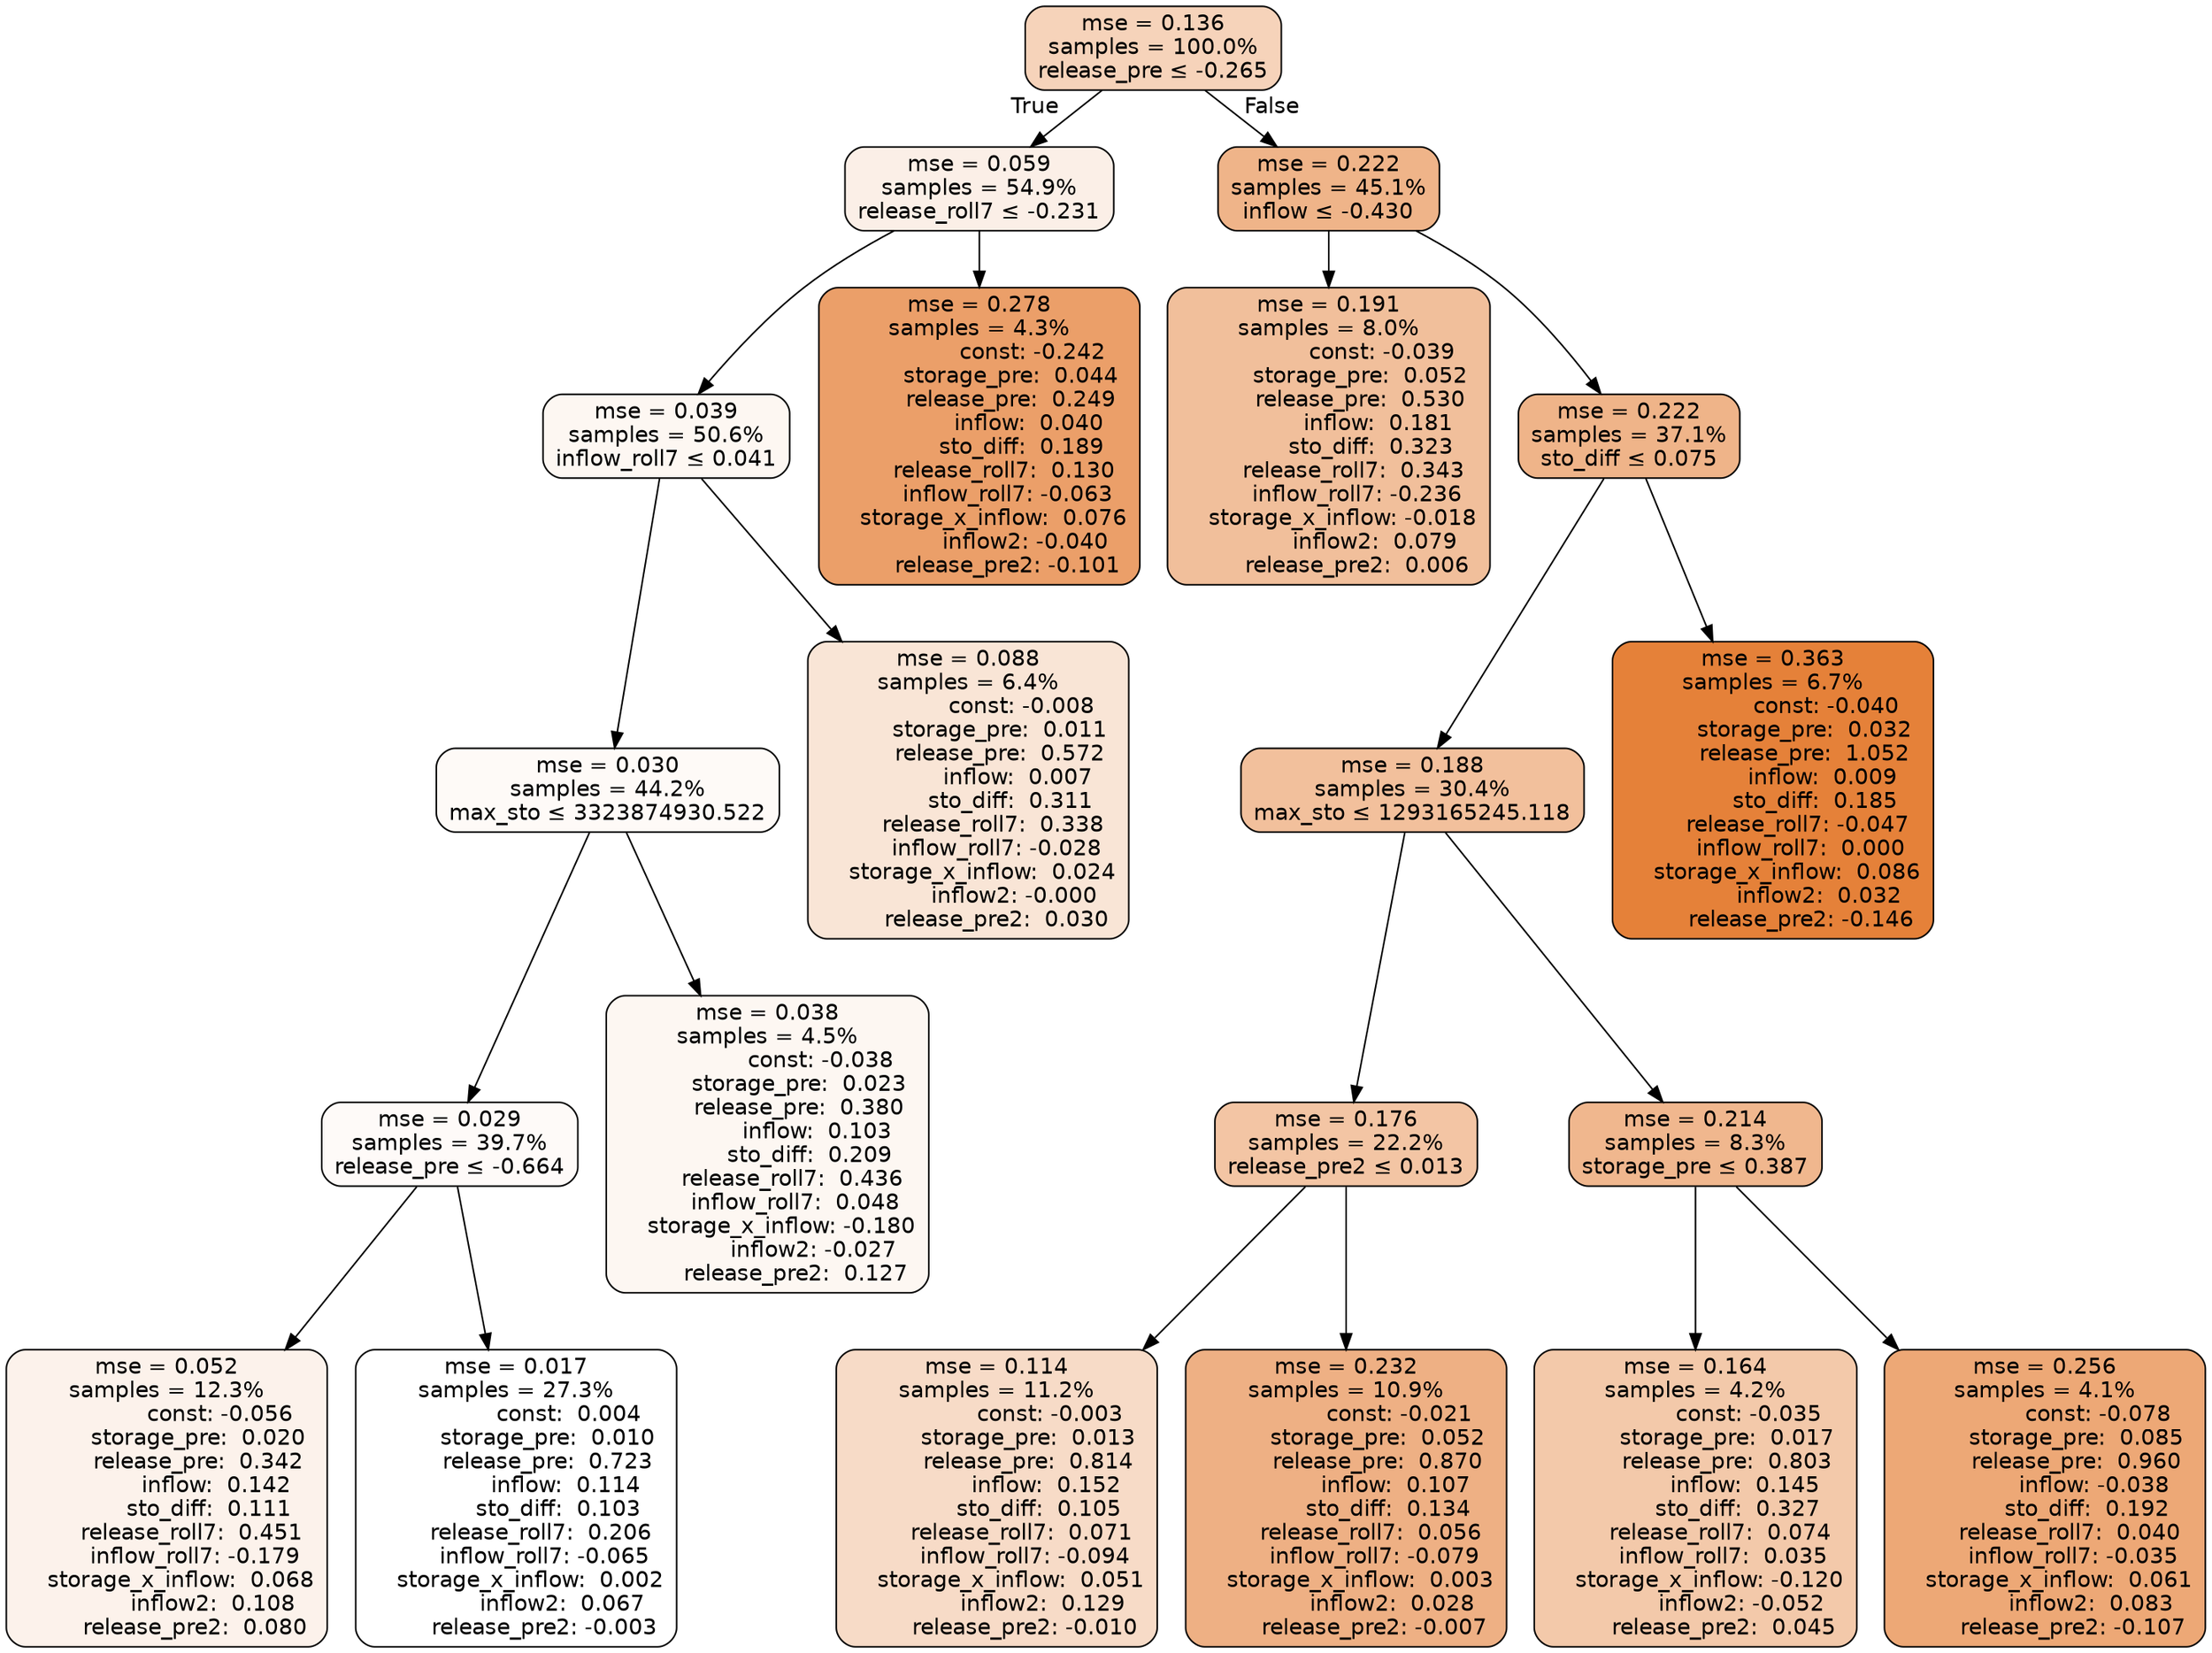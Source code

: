digraph tree {
bgcolor="transparent"
node [shape=rectangle, style="filled, rounded", color="black", fontname=helvetica] ;
edge [fontname=helvetica] ;
	"0" [label="mse = 0.136
samples = 100.0%
release_pre &le; -0.265", fillcolor="#f6d3ba"]
	"1" [label="mse = 0.059
samples = 54.9%
release_roll7 &le; -0.231", fillcolor="#fbefe7"]
	"2" [label="mse = 0.039
samples = 50.6%
inflow_roll7 &le; 0.041", fillcolor="#fdf7f2"]
	"3" [label="mse = 0.030
samples = 44.2%
max_sto &le; 3323874930.522", fillcolor="#fefaf7"]
	"4" [label="mse = 0.029
samples = 39.7%
release_pre &le; -0.664", fillcolor="#fefaf8"]
	"5" [label="mse = 0.052
samples = 12.3%
               const: -0.056
         storage_pre:  0.020
         release_pre:  0.342
              inflow:  0.142
            sto_diff:  0.111
       release_roll7:  0.451
        inflow_roll7: -0.179
    storage_x_inflow:  0.068
             inflow2:  0.108
        release_pre2:  0.080", fillcolor="#fcf2eb"]
	"6" [label="mse = 0.017
samples = 27.3%
               const:  0.004
         storage_pre:  0.010
         release_pre:  0.723
              inflow:  0.114
            sto_diff:  0.103
       release_roll7:  0.206
        inflow_roll7: -0.065
    storage_x_inflow:  0.002
             inflow2:  0.067
        release_pre2: -0.003", fillcolor="#ffffff"]
	"7" [label="mse = 0.038
samples = 4.5%
               const: -0.038
         storage_pre:  0.023
         release_pre:  0.380
              inflow:  0.103
            sto_diff:  0.209
       release_roll7:  0.436
        inflow_roll7:  0.048
    storage_x_inflow: -0.180
             inflow2: -0.027
        release_pre2:  0.127", fillcolor="#fdf7f2"]
	"8" [label="mse = 0.088
samples = 6.4%
               const: -0.008
         storage_pre:  0.011
         release_pre:  0.572
              inflow:  0.007
            sto_diff:  0.311
       release_roll7:  0.338
        inflow_roll7: -0.028
    storage_x_inflow:  0.024
             inflow2: -0.000
        release_pre2:  0.030", fillcolor="#f9e5d6"]
	"9" [label="mse = 0.278
samples = 4.3%
               const: -0.242
         storage_pre:  0.044
         release_pre:  0.249
              inflow:  0.040
            sto_diff:  0.189
       release_roll7:  0.130
        inflow_roll7: -0.063
    storage_x_inflow:  0.076
             inflow2: -0.040
        release_pre2: -0.101", fillcolor="#eb9f69"]
	"10" [label="mse = 0.222
samples = 45.1%
inflow &le; -0.430", fillcolor="#efb489"]
	"11" [label="mse = 0.191
samples = 8.0%
               const: -0.039
         storage_pre:  0.052
         release_pre:  0.530
              inflow:  0.181
            sto_diff:  0.323
       release_roll7:  0.343
        inflow_roll7: -0.236
    storage_x_inflow: -0.018
             inflow2:  0.079
        release_pre2:  0.006", fillcolor="#f1bf9b"]
	"12" [label="mse = 0.222
samples = 37.1%
sto_diff &le; 0.075", fillcolor="#efb489"]
	"13" [label="mse = 0.188
samples = 30.4%
max_sto &le; 1293165245.118", fillcolor="#f2c09c"]
	"14" [label="mse = 0.176
samples = 22.2%
release_pre2 &le; 0.013", fillcolor="#f3c5a4"]
	"15" [label="mse = 0.114
samples = 11.2%
               const: -0.003
         storage_pre:  0.013
         release_pre:  0.814
              inflow:  0.152
            sto_diff:  0.105
       release_roll7:  0.071
        inflow_roll7: -0.094
    storage_x_inflow:  0.051
             inflow2:  0.129
        release_pre2: -0.010", fillcolor="#f7dbc7"]
	"16" [label="mse = 0.232
samples = 10.9%
               const: -0.021
         storage_pre:  0.052
         release_pre:  0.870
              inflow:  0.107
            sto_diff:  0.134
       release_roll7:  0.056
        inflow_roll7: -0.079
    storage_x_inflow:  0.003
             inflow2:  0.028
        release_pre2: -0.007", fillcolor="#eeb084"]
	"17" [label="mse = 0.214
samples = 8.3%
storage_pre &le; 0.387", fillcolor="#f0b78e"]
	"18" [label="mse = 0.164
samples = 4.2%
               const: -0.035
         storage_pre:  0.017
         release_pre:  0.803
              inflow:  0.145
            sto_diff:  0.327
       release_roll7:  0.074
        inflow_roll7:  0.035
    storage_x_inflow: -0.120
             inflow2: -0.052
        release_pre2:  0.045", fillcolor="#f3c9aa"]
	"19" [label="mse = 0.256
samples = 4.1%
               const: -0.078
         storage_pre:  0.085
         release_pre:  0.960
              inflow: -0.038
            sto_diff:  0.192
       release_roll7:  0.040
        inflow_roll7: -0.035
    storage_x_inflow:  0.061
             inflow2:  0.083
        release_pre2: -0.107", fillcolor="#eda876"]
	"20" [label="mse = 0.363
samples = 6.7%
               const: -0.040
         storage_pre:  0.032
         release_pre:  1.052
              inflow:  0.009
            sto_diff:  0.185
       release_roll7: -0.047
        inflow_roll7:  0.000
    storage_x_inflow:  0.086
             inflow2:  0.032
        release_pre2: -0.146", fillcolor="#e58139"]

	"0" -> "1" [labeldistance=2.5, labelangle=45, headlabel="True"]
	"1" -> "2"
	"2" -> "3"
	"3" -> "4"
	"4" -> "5"
	"4" -> "6"
	"3" -> "7"
	"2" -> "8"
	"1" -> "9"
	"0" -> "10" [labeldistance=2.5, labelangle=-45, headlabel="False"]
	"10" -> "11"
	"10" -> "12"
	"12" -> "13"
	"13" -> "14"
	"14" -> "15"
	"14" -> "16"
	"13" -> "17"
	"17" -> "18"
	"17" -> "19"
	"12" -> "20"
}
